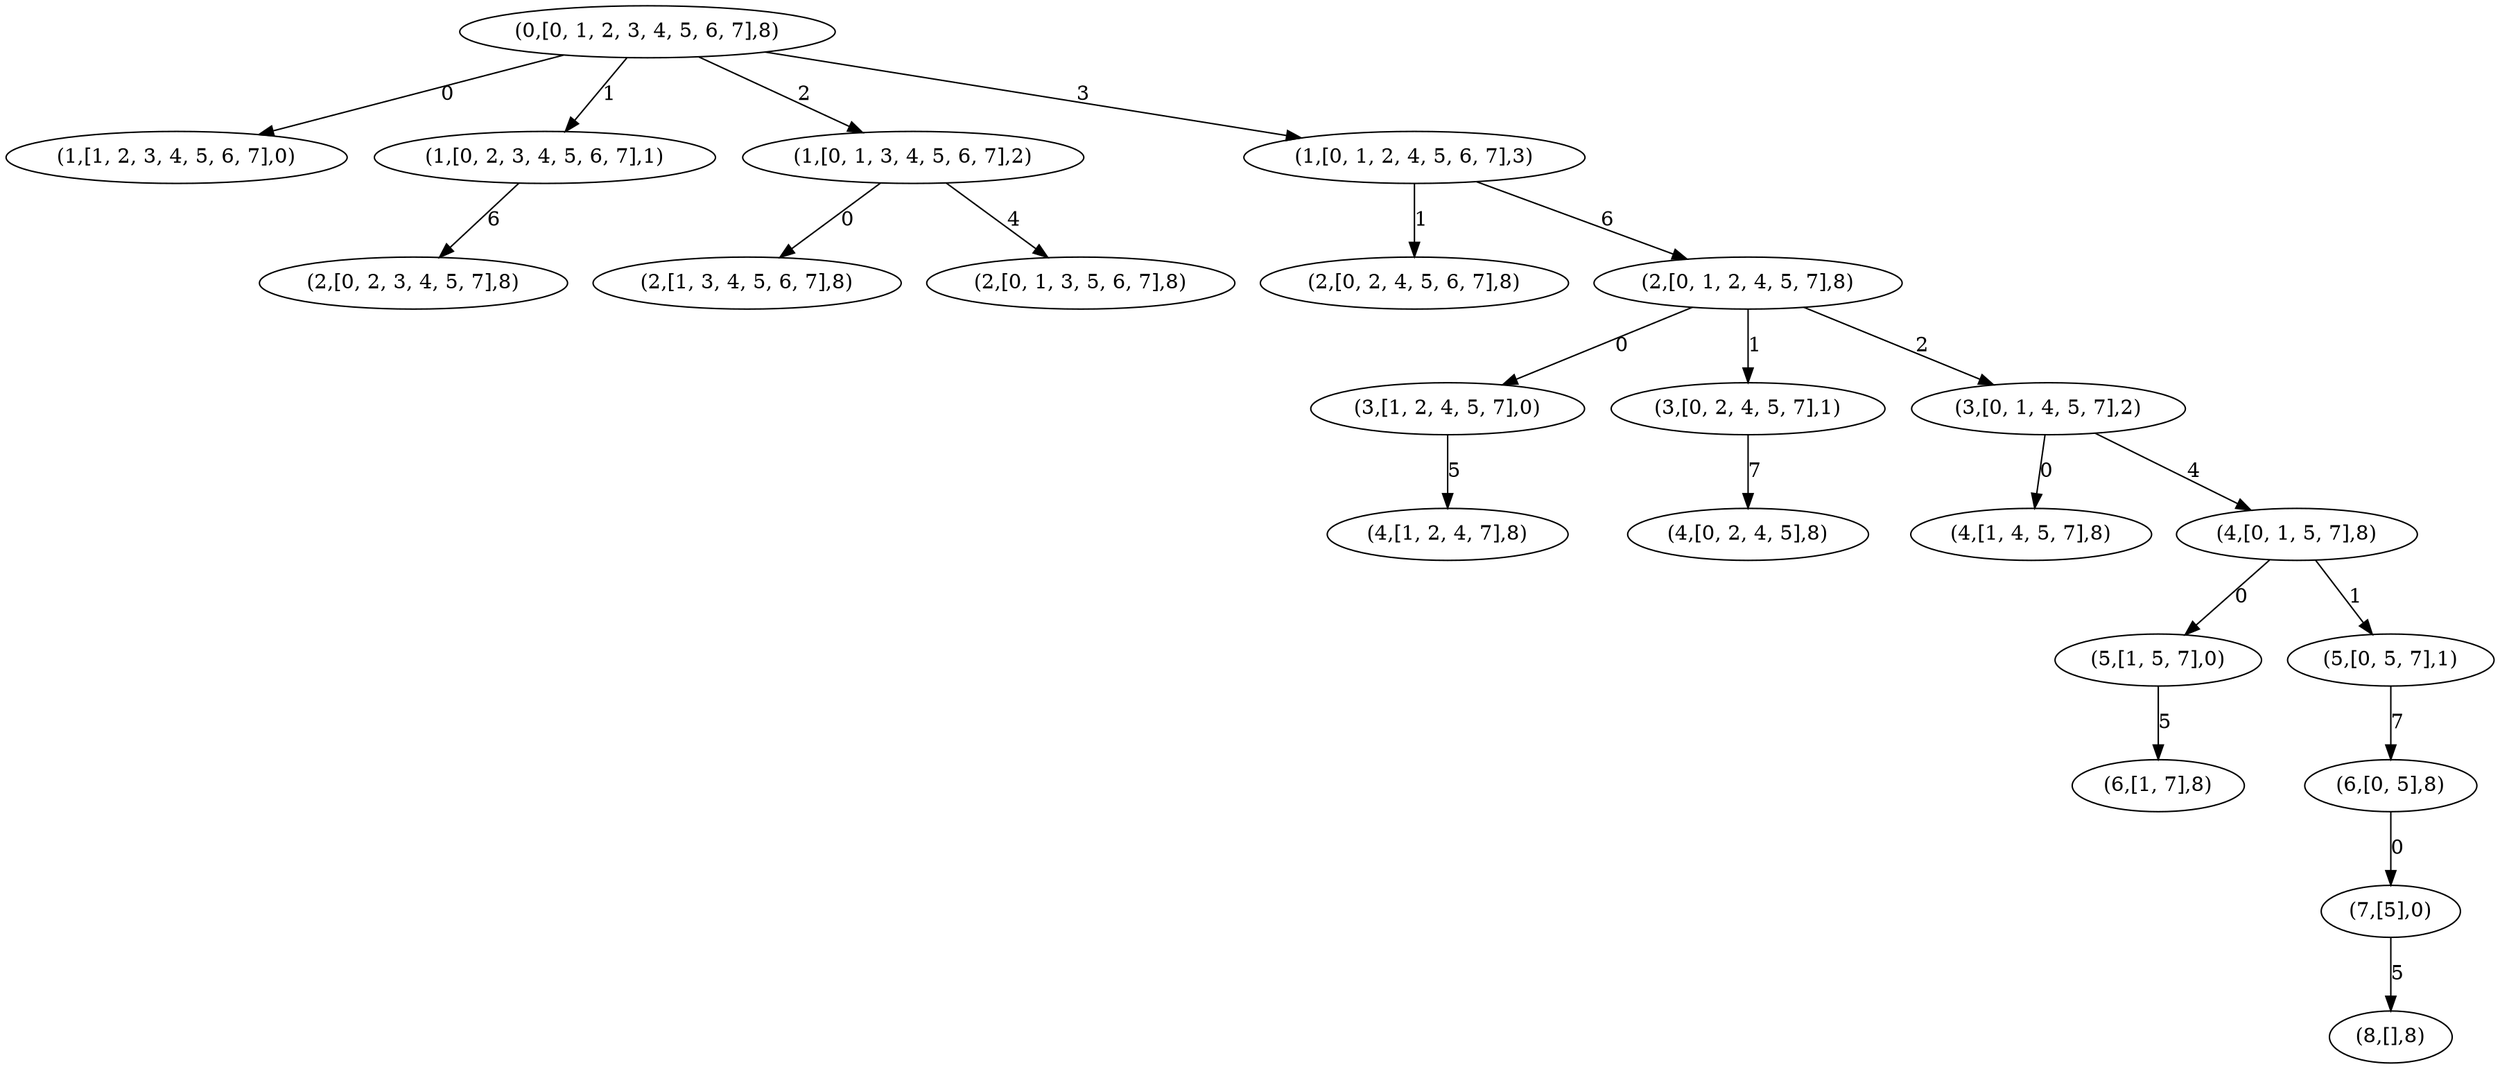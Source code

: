 strict digraph G {
  1 [ label="(4,[0, 2, 4, 5],8)" ];
  2 [ label="(7,[5],0)" ];
  3 [ label="(1,[1, 2, 3, 4, 5, 6, 7],0)" ];
  4 [ label="(6,[1, 7],8)" ];
  5 [ label="(1,[0, 2, 3, 4, 5, 6, 7],1)" ];
  6 [ label="(1,[0, 1, 3, 4, 5, 6, 7],2)" ];
  7 [ label="(6,[0, 5],8)" ];
  8 [ label="(1,[0, 1, 2, 4, 5, 6, 7],3)" ];
  9 [ label="(0,[0, 1, 2, 3, 4, 5, 6, 7],8)" ];
  10 [ label="(2,[1, 3, 4, 5, 6, 7],8)" ];
  11 [ label="(3,[1, 2, 4, 5, 7],0)" ];
  12 [ label="(8,[],8)" ];
  13 [ label="(2,[0, 2, 4, 5, 6, 7],8)" ];
  14 [ label="(3,[0, 2, 4, 5, 7],1)" ];
  15 [ label="(2,[0, 1, 3, 5, 6, 7],8)" ];
  16 [ label="(3,[0, 1, 4, 5, 7],2)" ];
  17 [ label="(2,[0, 2, 3, 4, 5, 7],8)" ];
  18 [ label="(2,[0, 1, 2, 4, 5, 7],8)" ];
  19 [ label="(5,[1, 5, 7],0)" ];
  20 [ label="(5,[0, 5, 7],1)" ];
  21 [ label="(4,[1, 4, 5, 7],8)" ];
  22 [ label="(4,[1, 2, 4, 7],8)" ];
  23 [ label="(4,[0, 1, 5, 7],8)" ];
  14 -> 1 [ label="7" ];
  7 -> 2 [ label="0" ];
  9 -> 3 [ label="0" ];
  19 -> 4 [ label="5" ];
  9 -> 5 [ label="1" ];
  9 -> 6 [ label="2" ];
  20 -> 7 [ label="7" ];
  9 -> 8 [ label="3" ];
  6 -> 10 [ label="0" ];
  18 -> 11 [ label="0" ];
  2 -> 12 [ label="5" ];
  8 -> 13 [ label="1" ];
  18 -> 14 [ label="1" ];
  6 -> 15 [ label="4" ];
  18 -> 16 [ label="2" ];
  5 -> 17 [ label="6" ];
  8 -> 18 [ label="6" ];
  23 -> 19 [ label="0" ];
  23 -> 20 [ label="1" ];
  16 -> 21 [ label="0" ];
  11 -> 22 [ label="5" ];
  16 -> 23 [ label="4" ];
}

